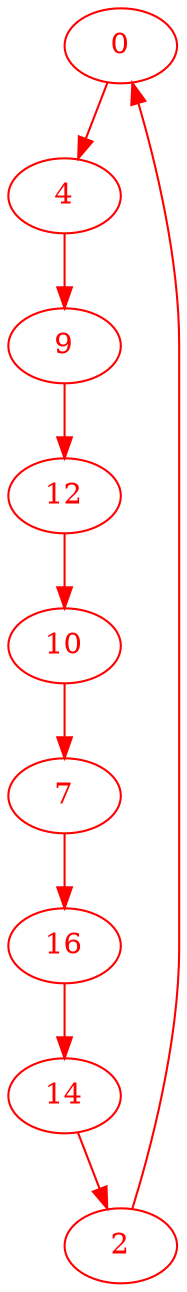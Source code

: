 digraph g{
node [color = red, fontcolor=red]; 0 2 4 7 9 10 12 14 16 ;
0 -> 4 [color=red] ;
2 -> 0 [color=red] ;
4 -> 9 [color=red] ;
7 -> 16 [color=red] ;
9 -> 12 [color=red] ;
10 -> 7 [color=red] ;
12 -> 10 [color=red] ;
14 -> 2 [color=red] ;
16 -> 14 [color=red] ;
}